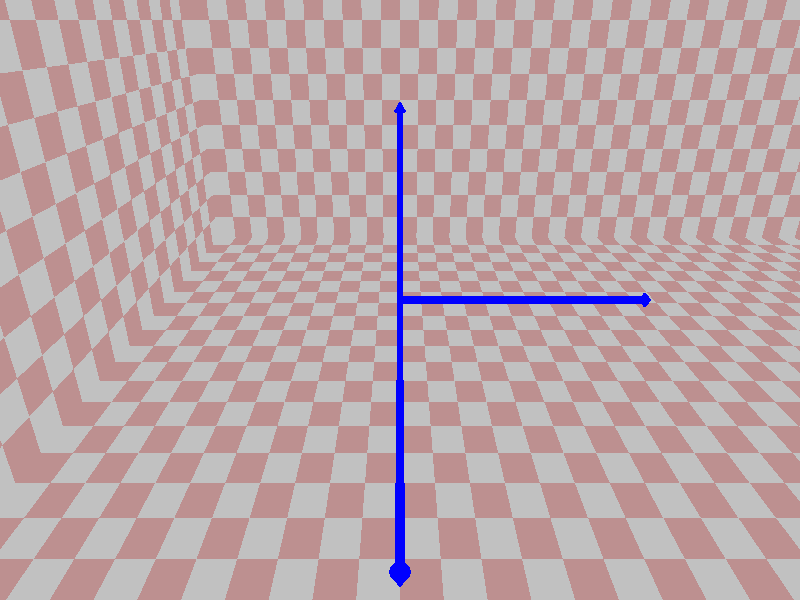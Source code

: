 #version 3.7;

#include "colors.inc"
#include "textures.inc"
#include "woods.inc"
#include "metals.inc"
#include "skies.inc"

global_settings { assumed_gamma 2.2 }

////////////////////////////////////////////////////////////////////////////////////////////////////////////////////////////////
// Global Contenxt & Camera

#declare cx = 0;    // X Center of rotation
#declare cy = 0;    // Y Center of rotation
#declare h  = 7;    // Height of camera
#declare r  = 15;   // Distance form center of rotation
camera {
   //orthographic
   location <cos(clock*2*pi)*r+cx,sin(clock*2*pi)*r+cy,h>
   look_at  <cx,cy,0>
   sky <0,0,1>
   up <0,0,1>
   right <0,16/9,0>
}

light_source { <  0,  0,30>  color 0.2*White }
light_source { <-10, 10,20>  color 0.2*White }
light_source { < 10,-10,20>  color 0.2*White }
light_source { < 10, 10,20>  color 0.2*White }
light_source { <-10,-10,20>  color 0.2*White }

background { color Black }

////////////////////////////////////////////////////////////////////////////////////////////////////////////////////////////////
// Coordinate Axis

#declare axDiam=0.1;
#declare maxx=9;
#declare maxy=9;
#declare maxz=5;
#declare axOrig=<-0,-0,-0>;

#declare coordAxisTex=texture {
   pigment { color Blue } 
   finish  {
      ambient .50
      diffuse 0.05
      reflection 0.07
      specular 0.9
      roughness 0.03
      phong 1 
      phong_size 600
    }
}

// X
cylinder { axOrig, axOrig+<maxx,0,0> axDiam texture { coordAxisTex } }
cone {axOrig+<2.5*axDiam+maxx,0,0>, 0.0, axOrig+<maxx,0,0>, 2.0*axDiam texture { coordAxisTex } }
// Y
cylinder { axOrig, axOrig+<0,maxy,0> axDiam texture { coordAxisTex } }
cone {axOrig+<0,2.5*axDiam+maxy,0>, 0.0, axOrig+<0,maxy,0>, 2.0*axDiam texture { coordAxisTex } }
// Z
cylinder { axOrig, axOrig+<0,0,maxz> axDiam texture { coordAxisTex } }
cone {axOrig+<0,0,2.5*axDiam+maxz>, 0.0, axOrig+<0,0,maxz>, 2.0*axDiam texture { coordAxisTex } }

////////////////////////////////////////////////////////////////////////////////////////////////////////////////////////////////
// Coordinate Planes

#declare coordPlnTex=texture {
         pigment { checker color Gray color Pink }
         //   finish  { ambient .20 }
}

// X
plane { x, -11   texture { coordPlnTex } }
// Y
plane { y, -11   texture { coordPlnTex } }
// Z
plane { z, -2   texture { coordPlnTex } }

////////////////////////////////////////////////////////////////////////////////////////////////////////////////////////////////
// Content

#declare lineTex=texture {
   pigment { color Green }
   finish  {
      ambient .50
      diffuse 0.05
      reflection 0.07
      specular 0.9
      roughness 0.03
      phong 1 
      phong_size 600
    }
}
#declare vertexTex=texture {
   pigment { color Blue } 
   finish  {
      ambient .50
      diffuse 0.05
      reflection 0.07
      specular 0.9
      roughness 0.03
      phong 1 
      phong_size 600
    }
}
#declare triTex=texture {
    pigment { color Red }
    finish  {
      ambient 0.50
      diffuse 0.05
      reflection 0.07
      specular 1.9
      roughness 0.03
      phong 1 
      phong_size 600
    }
}
#declare vertexDiam=0.104;
#declare lineDiam=0.07;

////////////////////////////////////////////////////////////////////////////////////////////////////////////////////////////////
// Include Content Geometry

//#include "foo.pov"
